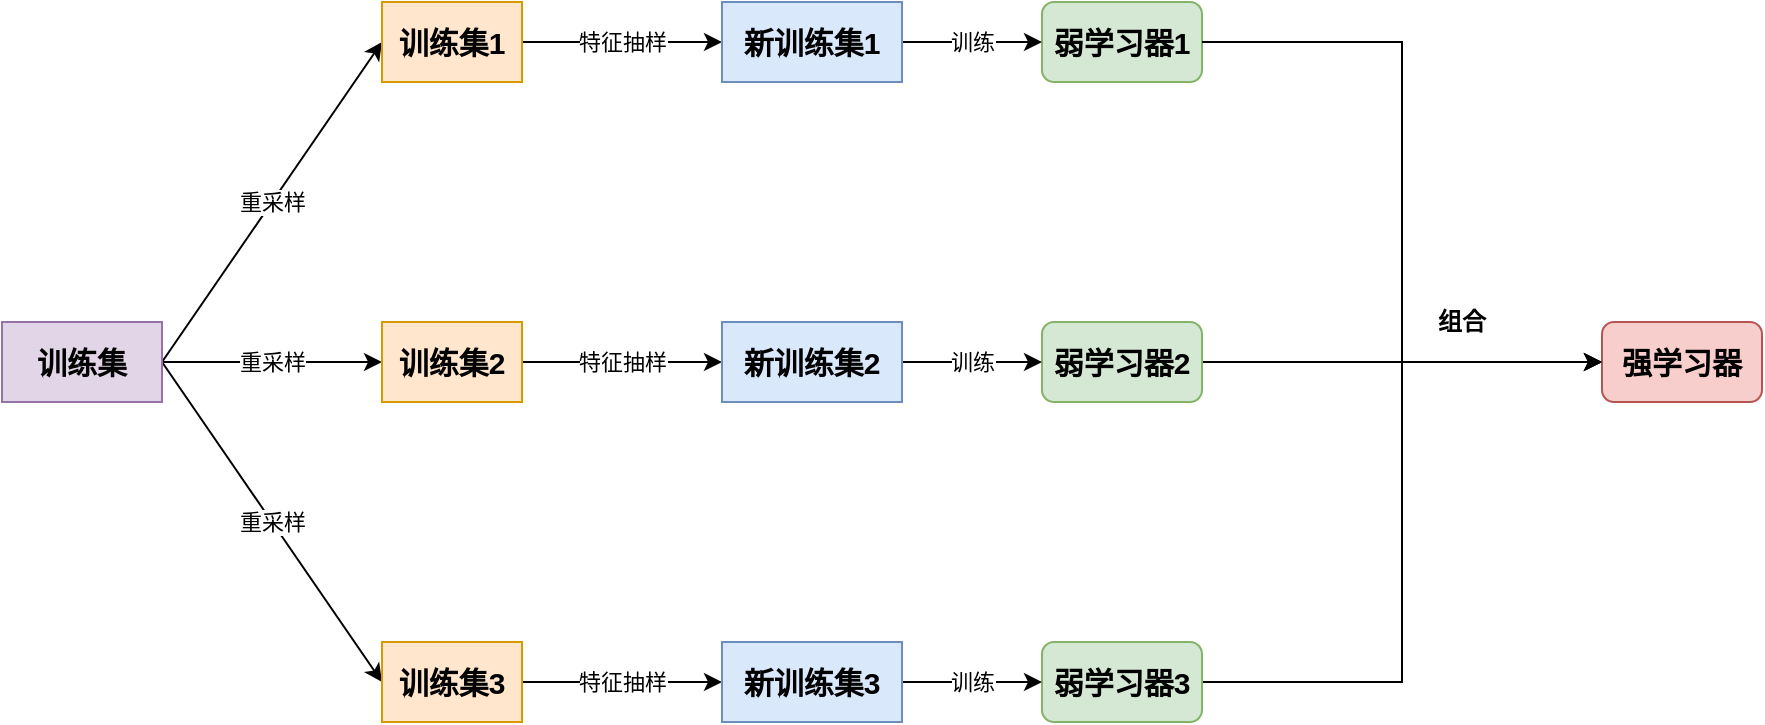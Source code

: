 <mxfile version="12.8.8" type="device"><diagram id="5kkrHRnLDr-zoF9X0Mox" name="Page-1"><mxGraphModel dx="1422" dy="763" grid="1" gridSize="10" guides="1" tooltips="1" connect="1" arrows="1" fold="1" page="1" pageScale="1" pageWidth="827" pageHeight="1169" math="0" shadow="0"><root><mxCell id="0"/><mxCell id="1" parent="0"/><mxCell id="_iZsw9HiS26tZtKyB56H-6" value="重采样" style="rounded=0;orthogonalLoop=1;jettySize=auto;html=1;exitX=1;exitY=0.5;exitDx=0;exitDy=0;entryX=0;entryY=0.5;entryDx=0;entryDy=0;" parent="1" source="g9_K2Z3MGJYuCKEAuIRh-1" target="_iZsw9HiS26tZtKyB56H-5" edge="1"><mxGeometry relative="1" as="geometry"/></mxCell><mxCell id="_iZsw9HiS26tZtKyB56H-29" value="重采样" style="edgeStyle=none;rounded=0;orthogonalLoop=1;jettySize=auto;html=1;exitX=1;exitY=0.5;exitDx=0;exitDy=0;entryX=0;entryY=0.5;entryDx=0;entryDy=0;" parent="1" source="g9_K2Z3MGJYuCKEAuIRh-1" target="_iZsw9HiS26tZtKyB56H-9" edge="1"><mxGeometry relative="1" as="geometry"/></mxCell><mxCell id="_iZsw9HiS26tZtKyB56H-30" value="重采样" style="edgeStyle=none;rounded=0;orthogonalLoop=1;jettySize=auto;html=1;exitX=1;exitY=0.5;exitDx=0;exitDy=0;entryX=0;entryY=0.5;entryDx=0;entryDy=0;" parent="1" source="g9_K2Z3MGJYuCKEAuIRh-1" target="_iZsw9HiS26tZtKyB56H-26" edge="1"><mxGeometry relative="1" as="geometry"/></mxCell><mxCell id="g9_K2Z3MGJYuCKEAuIRh-1" value="训练集" style="rounded=0;whiteSpace=wrap;html=1;fillColor=#e1d5e7;strokeColor=#9673a6;fontStyle=1;fontSize=15;" parent="1" vertex="1"><mxGeometry x="20" y="360" width="80" height="40" as="geometry"/></mxCell><mxCell id="g9_K2Z3MGJYuCKEAuIRh-5" value="弱学习器1" style="rounded=1;whiteSpace=wrap;html=1;fontSize=15;fontStyle=1;fillColor=#d5e8d4;strokeColor=#82b366;" parent="1" vertex="1"><mxGeometry x="540" y="200" width="80" height="40" as="geometry"/></mxCell><mxCell id="g9_K2Z3MGJYuCKEAuIRh-26" style="edgeStyle=orthogonalEdgeStyle;rounded=0;orthogonalLoop=1;jettySize=auto;html=1;entryX=0;entryY=0.5;entryDx=0;entryDy=0;fontSize=13;" parent="1" source="g9_K2Z3MGJYuCKEAuIRh-5" target="g9_K2Z3MGJYuCKEAuIRh-24" edge="1"><mxGeometry relative="1" as="geometry"><mxPoint x="740" y="335.0" as="sourcePoint"/></mxGeometry></mxCell><mxCell id="g9_K2Z3MGJYuCKEAuIRh-24" value="强学习器" style="rounded=1;whiteSpace=wrap;html=1;fontSize=15;fontStyle=1;fillColor=#f8cecc;strokeColor=#b85450;" parent="1" vertex="1"><mxGeometry x="820" y="360" width="80" height="40" as="geometry"/></mxCell><mxCell id="QJiHuMIFE91oSJ3zDUz1-4" value="特征抽样" style="edgeStyle=orthogonalEdgeStyle;rounded=0;orthogonalLoop=1;jettySize=auto;html=1;exitX=1;exitY=0.5;exitDx=0;exitDy=0;" edge="1" parent="1" source="_iZsw9HiS26tZtKyB56H-5" target="QJiHuMIFE91oSJ3zDUz1-1"><mxGeometry relative="1" as="geometry"/></mxCell><mxCell id="_iZsw9HiS26tZtKyB56H-5" value="训练集1" style="rounded=0;whiteSpace=wrap;html=1;fillColor=#ffe6cc;strokeColor=#d79b00;fontStyle=1;fontSize=15;" parent="1" vertex="1"><mxGeometry x="210" y="200" width="70" height="40" as="geometry"/></mxCell><mxCell id="QJiHuMIFE91oSJ3zDUz1-5" value="特征抽样" style="edgeStyle=orthogonalEdgeStyle;rounded=0;orthogonalLoop=1;jettySize=auto;html=1;exitX=1;exitY=0.5;exitDx=0;exitDy=0;entryX=0;entryY=0.5;entryDx=0;entryDy=0;" edge="1" parent="1" source="_iZsw9HiS26tZtKyB56H-9" target="QJiHuMIFE91oSJ3zDUz1-2"><mxGeometry relative="1" as="geometry"/></mxCell><mxCell id="_iZsw9HiS26tZtKyB56H-9" value="训练集2" style="rounded=0;whiteSpace=wrap;html=1;fillColor=#ffe6cc;strokeColor=#d79b00;fontStyle=1;fontSize=15;" parent="1" vertex="1"><mxGeometry x="210" y="360" width="70" height="40" as="geometry"/></mxCell><mxCell id="_iZsw9HiS26tZtKyB56H-33" style="edgeStyle=none;rounded=0;orthogonalLoop=1;jettySize=auto;html=1;exitX=1;exitY=0.5;exitDx=0;exitDy=0;" parent="1" source="_iZsw9HiS26tZtKyB56H-16" target="g9_K2Z3MGJYuCKEAuIRh-24" edge="1"><mxGeometry relative="1" as="geometry"/></mxCell><mxCell id="_iZsw9HiS26tZtKyB56H-16" value="弱学习器2" style="rounded=1;whiteSpace=wrap;html=1;fontSize=15;fontStyle=1;fillColor=#d5e8d4;strokeColor=#82b366;" parent="1" vertex="1"><mxGeometry x="540" y="360" width="80" height="40" as="geometry"/></mxCell><mxCell id="QJiHuMIFE91oSJ3zDUz1-6" value="特征抽样" style="edgeStyle=orthogonalEdgeStyle;rounded=0;orthogonalLoop=1;jettySize=auto;html=1;exitX=1;exitY=0.5;exitDx=0;exitDy=0;entryX=0;entryY=0.5;entryDx=0;entryDy=0;" edge="1" parent="1" source="_iZsw9HiS26tZtKyB56H-26" target="QJiHuMIFE91oSJ3zDUz1-3"><mxGeometry relative="1" as="geometry"/></mxCell><mxCell id="_iZsw9HiS26tZtKyB56H-26" value="训练集3" style="rounded=0;whiteSpace=wrap;html=1;fillColor=#ffe6cc;strokeColor=#d79b00;fontStyle=1;fontSize=15;" parent="1" vertex="1"><mxGeometry x="210" y="520" width="70" height="40" as="geometry"/></mxCell><mxCell id="_iZsw9HiS26tZtKyB56H-35" style="edgeStyle=orthogonalEdgeStyle;rounded=0;orthogonalLoop=1;jettySize=auto;html=1;exitX=1;exitY=0.5;exitDx=0;exitDy=0;entryX=0;entryY=0.5;entryDx=0;entryDy=0;" parent="1" source="_iZsw9HiS26tZtKyB56H-31" target="g9_K2Z3MGJYuCKEAuIRh-24" edge="1"><mxGeometry relative="1" as="geometry"/></mxCell><mxCell id="_iZsw9HiS26tZtKyB56H-31" value="弱学习器3" style="rounded=1;whiteSpace=wrap;html=1;fontSize=15;fontStyle=1;fillColor=#d5e8d4;strokeColor=#82b366;" parent="1" vertex="1"><mxGeometry x="540" y="520" width="80" height="40" as="geometry"/></mxCell><mxCell id="_iZsw9HiS26tZtKyB56H-36" value="组合" style="text;html=1;strokeColor=none;fillColor=none;align=center;verticalAlign=middle;whiteSpace=wrap;rounded=0;fontStyle=1" parent="1" vertex="1"><mxGeometry x="730" y="350" width="40" height="20" as="geometry"/></mxCell><mxCell id="QJiHuMIFE91oSJ3zDUz1-7" value="训练" style="edgeStyle=orthogonalEdgeStyle;rounded=0;orthogonalLoop=1;jettySize=auto;html=1;exitX=1;exitY=0.5;exitDx=0;exitDy=0;" edge="1" parent="1" source="QJiHuMIFE91oSJ3zDUz1-1" target="g9_K2Z3MGJYuCKEAuIRh-5"><mxGeometry relative="1" as="geometry"/></mxCell><mxCell id="QJiHuMIFE91oSJ3zDUz1-1" value="新训练集1" style="rounded=0;whiteSpace=wrap;html=1;fillColor=#dae8fc;strokeColor=#6c8ebf;fontStyle=1;fontSize=15;" vertex="1" parent="1"><mxGeometry x="380" y="200" width="90" height="40" as="geometry"/></mxCell><mxCell id="QJiHuMIFE91oSJ3zDUz1-8" value="训练" style="edgeStyle=orthogonalEdgeStyle;rounded=0;orthogonalLoop=1;jettySize=auto;html=1;exitX=1;exitY=0.5;exitDx=0;exitDy=0;" edge="1" parent="1" source="QJiHuMIFE91oSJ3zDUz1-2" target="_iZsw9HiS26tZtKyB56H-16"><mxGeometry relative="1" as="geometry"/></mxCell><mxCell id="QJiHuMIFE91oSJ3zDUz1-2" value="新训练集2" style="rounded=0;whiteSpace=wrap;html=1;fillColor=#dae8fc;strokeColor=#6c8ebf;fontStyle=1;fontSize=15;" vertex="1" parent="1"><mxGeometry x="380" y="360" width="90" height="40" as="geometry"/></mxCell><mxCell id="QJiHuMIFE91oSJ3zDUz1-9" value="训练" style="edgeStyle=orthogonalEdgeStyle;rounded=0;orthogonalLoop=1;jettySize=auto;html=1;exitX=1;exitY=0.5;exitDx=0;exitDy=0;" edge="1" parent="1" source="QJiHuMIFE91oSJ3zDUz1-3" target="_iZsw9HiS26tZtKyB56H-31"><mxGeometry relative="1" as="geometry"/></mxCell><mxCell id="QJiHuMIFE91oSJ3zDUz1-3" value="新训练集3" style="rounded=0;whiteSpace=wrap;html=1;fillColor=#dae8fc;strokeColor=#6c8ebf;fontStyle=1;fontSize=15;" vertex="1" parent="1"><mxGeometry x="380" y="520" width="90" height="40" as="geometry"/></mxCell></root></mxGraphModel></diagram></mxfile>